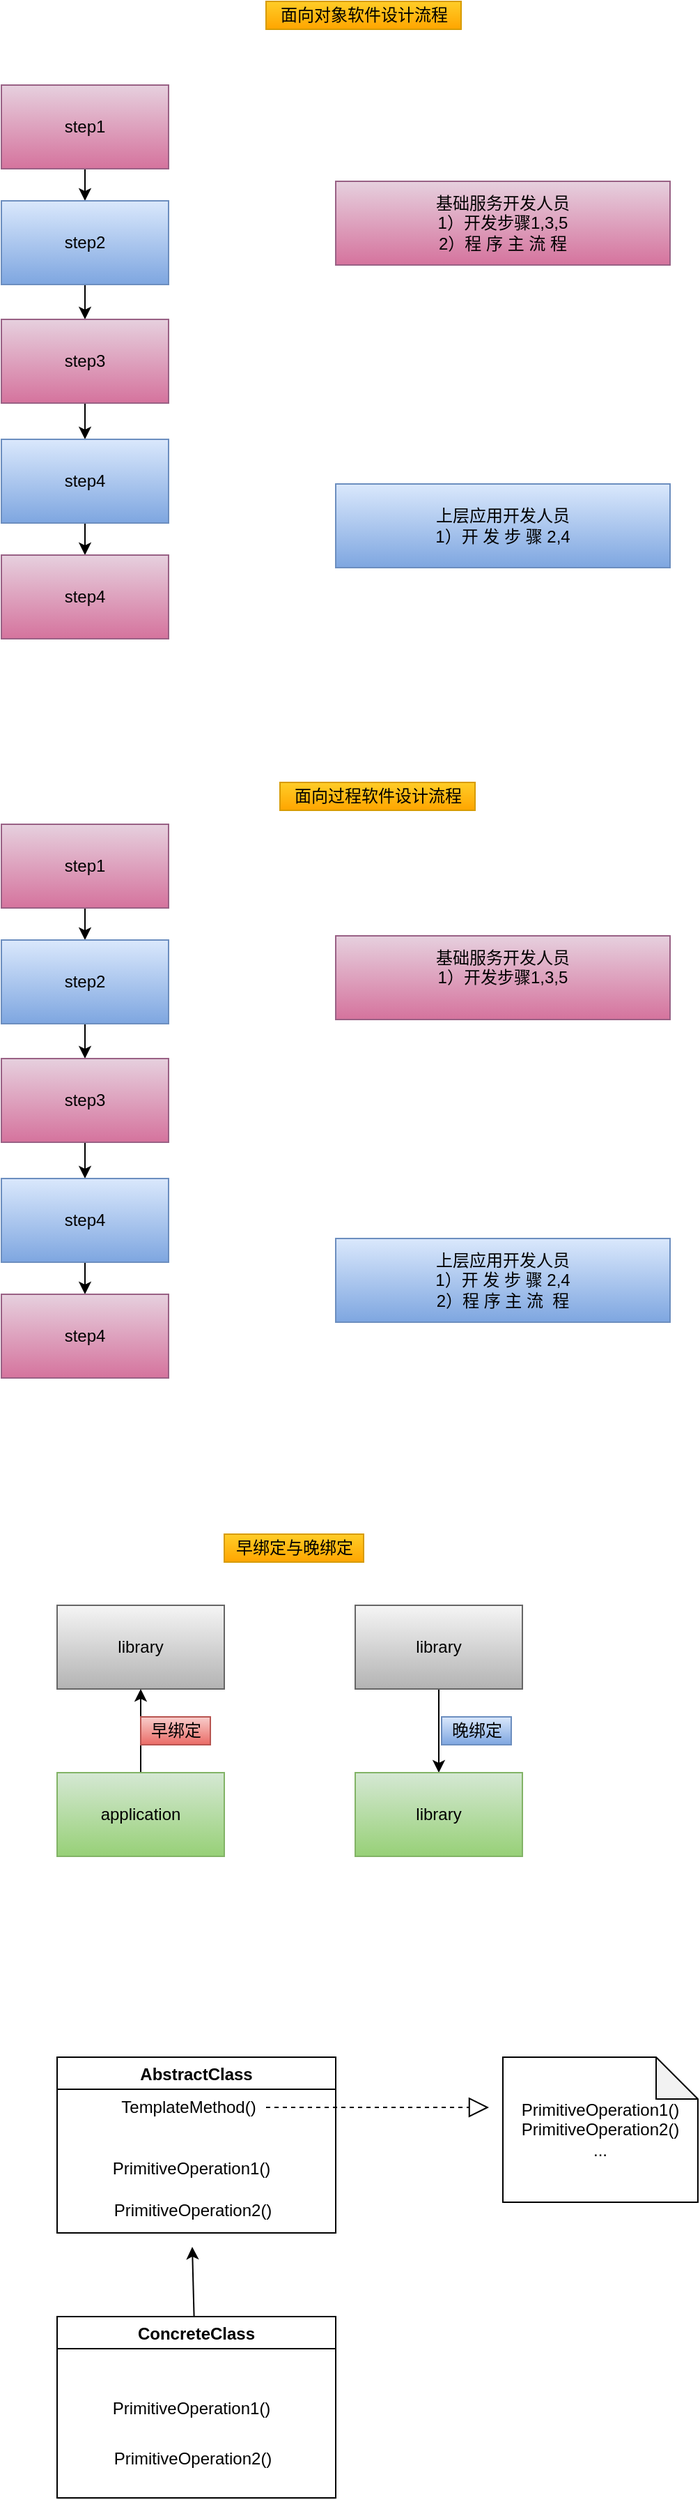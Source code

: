<mxfile>
    <diagram id="cJmlDOybV0Ci7IFUQz7L" name="第 1 页">
        <mxGraphModel dx="756" dy="617" grid="1" gridSize="10" guides="1" tooltips="1" connect="1" arrows="1" fold="1" page="1" pageScale="1" pageWidth="827" pageHeight="1169" math="0" shadow="0">
            <root>
                <mxCell id="0"/>
                <mxCell id="1" parent="0"/>
                <mxCell id="2" value="面向对象软件设计流程" style="text;html=1;align=center;verticalAlign=middle;resizable=0;points=[];autosize=1;strokeColor=#d79b00;fillColor=#ffcd28;gradientColor=#ffa500;" vertex="1" parent="1">
                    <mxGeometry x="230" y="50" width="140" height="20" as="geometry"/>
                </mxCell>
                <mxCell id="5" value="" style="edgeStyle=none;html=1;" edge="1" parent="1" source="3" target="4">
                    <mxGeometry relative="1" as="geometry"/>
                </mxCell>
                <mxCell id="3" value="step1" style="whiteSpace=wrap;html=1;fillColor=#e6d0de;gradientColor=#d5739d;strokeColor=#996185;" vertex="1" parent="1">
                    <mxGeometry x="40" y="110" width="120" height="60" as="geometry"/>
                </mxCell>
                <mxCell id="7" value="" style="edgeStyle=none;html=1;" edge="1" parent="1" source="4" target="6">
                    <mxGeometry relative="1" as="geometry"/>
                </mxCell>
                <mxCell id="4" value="step2" style="whiteSpace=wrap;html=1;fillColor=#dae8fc;gradientColor=#7ea6e0;strokeColor=#6c8ebf;" vertex="1" parent="1">
                    <mxGeometry x="40" y="193" width="120" height="60" as="geometry"/>
                </mxCell>
                <mxCell id="9" value="" style="edgeStyle=none;html=1;" edge="1" parent="1" source="6" target="8">
                    <mxGeometry relative="1" as="geometry"/>
                </mxCell>
                <mxCell id="6" value="step3" style="whiteSpace=wrap;html=1;fillColor=#e6d0de;gradientColor=#d5739d;strokeColor=#996185;" vertex="1" parent="1">
                    <mxGeometry x="40" y="278" width="120" height="60" as="geometry"/>
                </mxCell>
                <mxCell id="11" value="" style="edgeStyle=none;html=1;" edge="1" parent="1" source="8" target="10">
                    <mxGeometry relative="1" as="geometry"/>
                </mxCell>
                <mxCell id="8" value="step4" style="whiteSpace=wrap;html=1;fillColor=#dae8fc;gradientColor=#7ea6e0;strokeColor=#6c8ebf;" vertex="1" parent="1">
                    <mxGeometry x="40" y="364" width="120" height="60" as="geometry"/>
                </mxCell>
                <mxCell id="10" value="step4" style="whiteSpace=wrap;html=1;fillColor=#e6d0de;gradientColor=#d5739d;strokeColor=#996185;" vertex="1" parent="1">
                    <mxGeometry x="40" y="447" width="120" height="60" as="geometry"/>
                </mxCell>
                <mxCell id="12" value="基础服务开发人员&lt;br&gt;1）开发步骤1,3,5&lt;br&gt;&lt;div&gt;&lt;span&gt;2）程 序 主 流 程&lt;/span&gt;&lt;/div&gt;" style="whiteSpace=wrap;html=1;align=center;fillColor=#e6d0de;gradientColor=#d5739d;strokeColor=#996185;" vertex="1" parent="1">
                    <mxGeometry x="280" y="179" width="240" height="60" as="geometry"/>
                </mxCell>
                <mxCell id="13" value="上层应用开发人员&lt;br&gt;1）开 发 步 骤 2,4" style="whiteSpace=wrap;html=1;align=center;fillColor=#dae8fc;gradientColor=#7ea6e0;strokeColor=#6c8ebf;" vertex="1" parent="1">
                    <mxGeometry x="280" y="396" width="240" height="60" as="geometry"/>
                </mxCell>
                <mxCell id="14" value="面向过程软件设计流程" style="text;html=1;align=center;verticalAlign=middle;resizable=0;points=[];autosize=1;strokeColor=#d79b00;fillColor=#ffcd28;gradientColor=#ffa500;" vertex="1" parent="1">
                    <mxGeometry x="240" y="610" width="140" height="20" as="geometry"/>
                </mxCell>
                <mxCell id="15" value="" style="edgeStyle=none;html=1;" edge="1" parent="1" source="16" target="18">
                    <mxGeometry relative="1" as="geometry"/>
                </mxCell>
                <mxCell id="16" value="step1" style="whiteSpace=wrap;html=1;fillColor=#e6d0de;gradientColor=#d5739d;strokeColor=#996185;" vertex="1" parent="1">
                    <mxGeometry x="40" y="640" width="120" height="60" as="geometry"/>
                </mxCell>
                <mxCell id="17" value="" style="edgeStyle=none;html=1;" edge="1" parent="1" source="18" target="20">
                    <mxGeometry relative="1" as="geometry"/>
                </mxCell>
                <mxCell id="18" value="step2" style="whiteSpace=wrap;html=1;fillColor=#dae8fc;gradientColor=#7ea6e0;strokeColor=#6c8ebf;" vertex="1" parent="1">
                    <mxGeometry x="40" y="723" width="120" height="60" as="geometry"/>
                </mxCell>
                <mxCell id="19" value="" style="edgeStyle=none;html=1;" edge="1" parent="1" source="20" target="22">
                    <mxGeometry relative="1" as="geometry"/>
                </mxCell>
                <mxCell id="20" value="step3" style="whiteSpace=wrap;html=1;fillColor=#e6d0de;gradientColor=#d5739d;strokeColor=#996185;" vertex="1" parent="1">
                    <mxGeometry x="40" y="808" width="120" height="60" as="geometry"/>
                </mxCell>
                <mxCell id="21" value="" style="edgeStyle=none;html=1;" edge="1" parent="1" source="22" target="23">
                    <mxGeometry relative="1" as="geometry"/>
                </mxCell>
                <mxCell id="22" value="step4" style="whiteSpace=wrap;html=1;fillColor=#dae8fc;gradientColor=#7ea6e0;strokeColor=#6c8ebf;" vertex="1" parent="1">
                    <mxGeometry x="40" y="894" width="120" height="60" as="geometry"/>
                </mxCell>
                <mxCell id="23" value="step4" style="whiteSpace=wrap;html=1;fillColor=#e6d0de;gradientColor=#d5739d;strokeColor=#996185;" vertex="1" parent="1">
                    <mxGeometry x="40" y="977" width="120" height="60" as="geometry"/>
                </mxCell>
                <mxCell id="24" value="基础服务开发人员&lt;br&gt;1）开发步骤1,3,5&lt;br&gt;&lt;div&gt;&lt;br&gt;&lt;/div&gt;" style="whiteSpace=wrap;html=1;align=center;fillColor=#e6d0de;gradientColor=#d5739d;strokeColor=#996185;" vertex="1" parent="1">
                    <mxGeometry x="280" y="720" width="240" height="60" as="geometry"/>
                </mxCell>
                <mxCell id="25" value="上层应用开发人员&lt;br&gt;1）开 发 步 骤 2,4&lt;br&gt;2）程 序 主 流&amp;nbsp; 程" style="whiteSpace=wrap;html=1;align=center;fillColor=#dae8fc;gradientColor=#7ea6e0;strokeColor=#6c8ebf;" vertex="1" parent="1">
                    <mxGeometry x="280" y="937" width="240" height="60" as="geometry"/>
                </mxCell>
                <mxCell id="26" value="早绑定与晚绑定" style="text;html=1;align=center;verticalAlign=middle;resizable=0;points=[];autosize=1;strokeColor=#d79b00;fillColor=#ffcd28;gradientColor=#ffa500;" vertex="1" parent="1">
                    <mxGeometry x="200" y="1149" width="100" height="20" as="geometry"/>
                </mxCell>
                <mxCell id="27" value="library" style="whiteSpace=wrap;html=1;fillColor=#f5f5f5;gradientColor=#b3b3b3;strokeColor=#666666;" vertex="1" parent="1">
                    <mxGeometry x="80" y="1200" width="120" height="60" as="geometry"/>
                </mxCell>
                <mxCell id="29" value="" style="edgeStyle=none;html=1;" edge="1" parent="1" source="28" target="27">
                    <mxGeometry relative="1" as="geometry"/>
                </mxCell>
                <mxCell id="28" value="application" style="whiteSpace=wrap;html=1;fillColor=#d5e8d4;gradientColor=#97d077;strokeColor=#82b366;" vertex="1" parent="1">
                    <mxGeometry x="80" y="1320" width="120" height="60" as="geometry"/>
                </mxCell>
                <mxCell id="32" value="" style="edgeStyle=none;html=1;" edge="1" parent="1" source="30" target="31">
                    <mxGeometry relative="1" as="geometry"/>
                </mxCell>
                <mxCell id="30" value="library" style="whiteSpace=wrap;html=1;fillColor=#f5f5f5;gradientColor=#b3b3b3;strokeColor=#666666;" vertex="1" parent="1">
                    <mxGeometry x="294" y="1200" width="120" height="60" as="geometry"/>
                </mxCell>
                <mxCell id="31" value="library" style="whiteSpace=wrap;html=1;fillColor=#d5e8d4;gradientColor=#97d077;strokeColor=#82b366;" vertex="1" parent="1">
                    <mxGeometry x="294" y="1320" width="120" height="60" as="geometry"/>
                </mxCell>
                <mxCell id="33" value="早绑定" style="text;html=1;align=center;verticalAlign=middle;resizable=0;points=[];autosize=1;strokeColor=#b85450;fillColor=#f8cecc;gradientColor=#ea6b66;" vertex="1" parent="1">
                    <mxGeometry x="140" y="1280" width="50" height="20" as="geometry"/>
                </mxCell>
                <mxCell id="34" value="晚绑定" style="text;html=1;align=center;verticalAlign=middle;resizable=0;points=[];autosize=1;strokeColor=#6c8ebf;fillColor=#dae8fc;gradientColor=#7ea6e0;" vertex="1" parent="1">
                    <mxGeometry x="356" y="1280" width="50" height="20" as="geometry"/>
                </mxCell>
                <mxCell id="36" value="AbstractClass" style="swimlane;" vertex="1" parent="1">
                    <mxGeometry x="80" y="1524" width="200" height="126" as="geometry"/>
                </mxCell>
                <mxCell id="38" value="PrimitiveOperation1()" style="text;html=1;align=center;verticalAlign=middle;resizable=0;points=[];autosize=1;strokeColor=none;fillColor=none;" vertex="1" parent="36">
                    <mxGeometry x="31" y="70" width="130" height="20" as="geometry"/>
                </mxCell>
                <mxCell id="39" value="PrimitiveOperation2()" style="text;html=1;align=center;verticalAlign=middle;resizable=0;points=[];autosize=1;strokeColor=none;fillColor=none;" vertex="1" parent="36">
                    <mxGeometry x="32" y="100" width="130" height="20" as="geometry"/>
                </mxCell>
                <mxCell id="44" value="" style="endArrow=block;dashed=1;endFill=0;endSize=12;html=1;" edge="1" parent="36">
                    <mxGeometry width="160" relative="1" as="geometry">
                        <mxPoint x="150" y="36" as="sourcePoint"/>
                        <mxPoint x="310" y="36" as="targetPoint"/>
                    </mxGeometry>
                </mxCell>
                <mxCell id="37" value="TemplateMethod()" style="text;html=1;align=center;verticalAlign=middle;resizable=0;points=[];autosize=1;strokeColor=none;fillColor=none;" vertex="1" parent="1">
                    <mxGeometry x="119" y="1550" width="110" height="20" as="geometry"/>
                </mxCell>
                <mxCell id="46" value="" style="edgeStyle=none;html=1;" edge="1" parent="1" source="40">
                    <mxGeometry relative="1" as="geometry">
                        <mxPoint x="177" y="1660" as="targetPoint"/>
                    </mxGeometry>
                </mxCell>
                <mxCell id="40" value="ConcreteClass" style="swimlane;" vertex="1" parent="1">
                    <mxGeometry x="80" y="1710" width="200" height="130" as="geometry"/>
                </mxCell>
                <mxCell id="41" value="PrimitiveOperation1()" style="text;html=1;align=center;verticalAlign=middle;resizable=0;points=[];autosize=1;strokeColor=none;fillColor=none;" vertex="1" parent="40">
                    <mxGeometry x="31" y="56" width="130" height="20" as="geometry"/>
                </mxCell>
                <mxCell id="42" value="PrimitiveOperation2()" style="text;html=1;align=center;verticalAlign=middle;resizable=0;points=[];autosize=1;strokeColor=none;fillColor=none;" vertex="1" parent="40">
                    <mxGeometry x="32" y="92" width="130" height="20" as="geometry"/>
                </mxCell>
                <mxCell id="45" value="PrimitiveOperation1()&lt;br&gt;PrimitiveOperation2()&lt;br&gt;..." style="shape=note;whiteSpace=wrap;html=1;backgroundOutline=1;darkOpacity=0.05;" vertex="1" parent="1">
                    <mxGeometry x="400" y="1524" width="140" height="104" as="geometry"/>
                </mxCell>
            </root>
        </mxGraphModel>
    </diagram>
</mxfile>